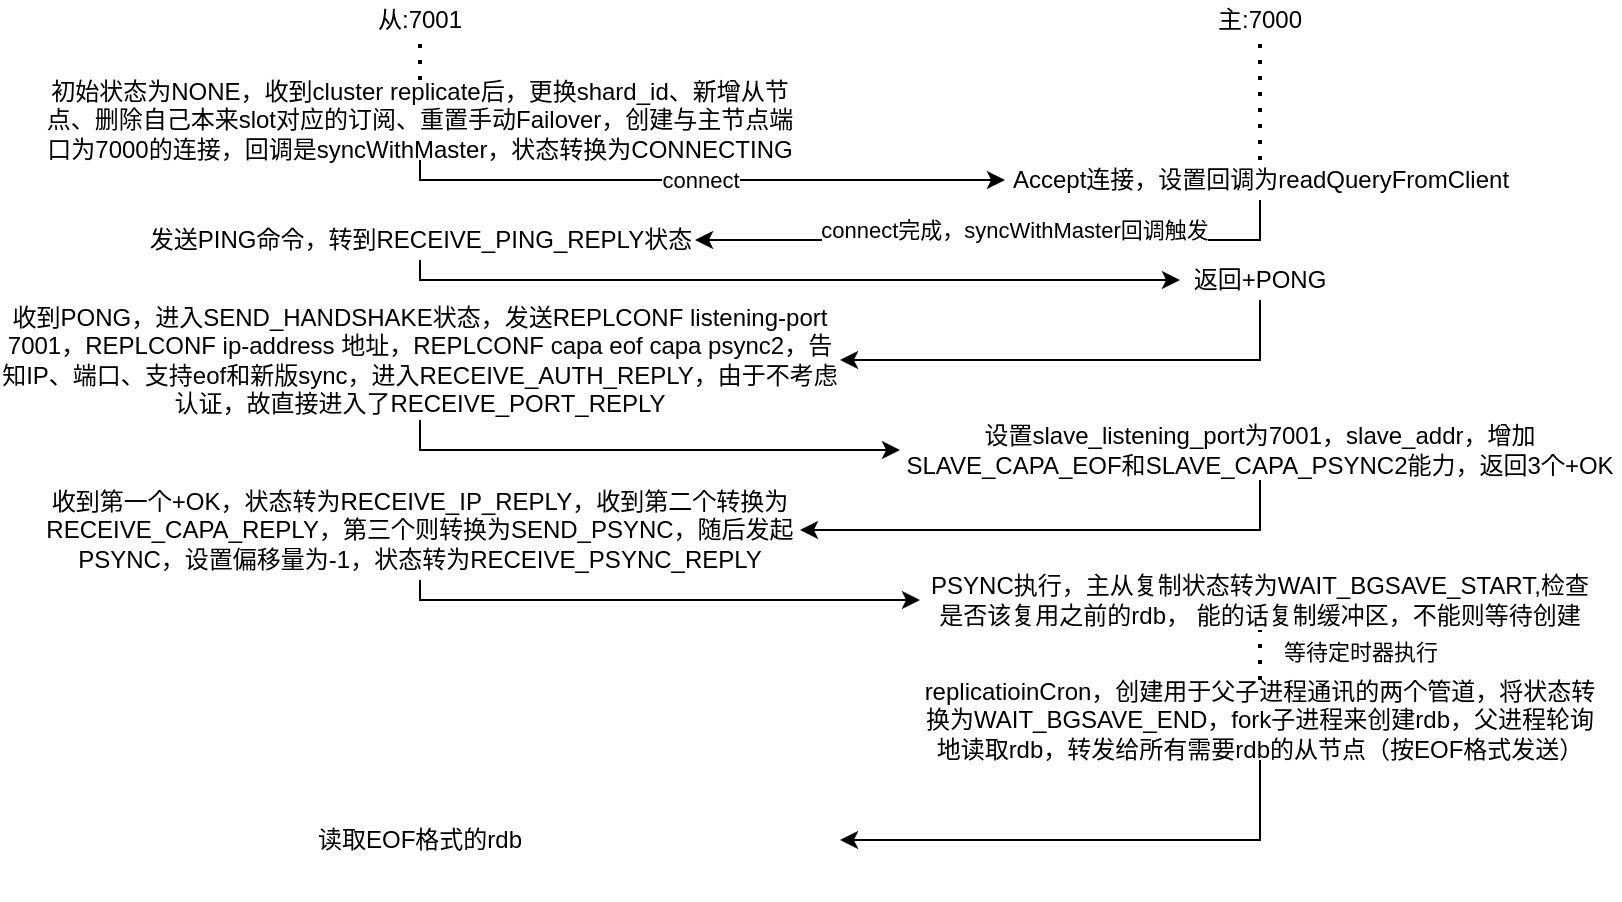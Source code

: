 <mxfile version="24.7.10">
  <diagram name="Page-1" id="2YBvvXClWsGukQMizWep">
    <mxGraphModel dx="1237" dy="691" grid="1" gridSize="10" guides="1" tooltips="1" connect="1" arrows="1" fold="1" page="1" pageScale="1" pageWidth="850" pageHeight="1100" math="0" shadow="0">
      <root>
        <mxCell id="0" />
        <mxCell id="1" parent="0" />
        <mxCell id="uTmtSbhfa73AENKRCiW3-1" value="从:7001" style="text;html=1;align=center;verticalAlign=middle;whiteSpace=wrap;rounded=0;" parent="1" vertex="1">
          <mxGeometry x="190" y="20" width="60" height="20" as="geometry" />
        </mxCell>
        <mxCell id="uTmtSbhfa73AENKRCiW3-2" value="主:7000" style="text;html=1;align=center;verticalAlign=middle;whiteSpace=wrap;rounded=0;" parent="1" vertex="1">
          <mxGeometry x="610" y="20" width="60" height="20" as="geometry" />
        </mxCell>
        <mxCell id="uTmtSbhfa73AENKRCiW3-7" style="edgeStyle=orthogonalEdgeStyle;rounded=0;orthogonalLoop=1;jettySize=auto;html=1;entryX=0;entryY=0.5;entryDx=0;entryDy=0;exitX=0.5;exitY=1;exitDx=0;exitDy=0;" parent="1" source="uTmtSbhfa73AENKRCiW3-3" target="uTmtSbhfa73AENKRCiW3-6" edge="1">
          <mxGeometry relative="1" as="geometry">
            <Array as="points">
              <mxPoint x="220" y="110" />
            </Array>
          </mxGeometry>
        </mxCell>
        <mxCell id="uTmtSbhfa73AENKRCiW3-8" value="connect" style="edgeLabel;html=1;align=center;verticalAlign=middle;resizable=0;points=[];" parent="uTmtSbhfa73AENKRCiW3-7" vertex="1" connectable="0">
          <mxGeometry x="-0.146" y="-1" relative="1" as="geometry">
            <mxPoint x="21" y="-1" as="offset" />
          </mxGeometry>
        </mxCell>
        <mxCell id="uTmtSbhfa73AENKRCiW3-3" value="初始状态为NONE，收到cluster replicate后，更换shard_id、新增从节点、删除自己本来slot对应的订阅、重置手动Failover，创建与主节点端口为7000的连接，回调是syncWithMaster，状态转换为CONNECTING" style="text;html=1;align=center;verticalAlign=middle;whiteSpace=wrap;rounded=0;" parent="1" vertex="1">
          <mxGeometry x="30" y="60" width="380" height="40" as="geometry" />
        </mxCell>
        <mxCell id="uTmtSbhfa73AENKRCiW3-11" style="edgeStyle=orthogonalEdgeStyle;rounded=0;orthogonalLoop=1;jettySize=auto;html=1;entryX=0;entryY=0.5;entryDx=0;entryDy=0;exitX=0.5;exitY=1;exitDx=0;exitDy=0;" parent="1" source="uTmtSbhfa73AENKRCiW3-5" target="uTmtSbhfa73AENKRCiW3-12" edge="1">
          <mxGeometry relative="1" as="geometry">
            <mxPoint x="640" y="270" as="targetPoint" />
            <Array as="points">
              <mxPoint x="220" y="160" />
              <mxPoint x="600" y="160" />
            </Array>
          </mxGeometry>
        </mxCell>
        <mxCell id="uTmtSbhfa73AENKRCiW3-5" value="发送PING命令，转到RECEIVE_PING_REPLY状态" style="text;html=1;align=center;verticalAlign=middle;whiteSpace=wrap;rounded=0;" parent="1" vertex="1">
          <mxGeometry x="82.5" y="130" width="275" height="20" as="geometry" />
        </mxCell>
        <mxCell id="uTmtSbhfa73AENKRCiW3-9" style="edgeStyle=orthogonalEdgeStyle;rounded=0;orthogonalLoop=1;jettySize=auto;html=1;exitX=0.5;exitY=1;exitDx=0;exitDy=0;entryX=1;entryY=0.5;entryDx=0;entryDy=0;" parent="1" source="uTmtSbhfa73AENKRCiW3-6" target="uTmtSbhfa73AENKRCiW3-5" edge="1">
          <mxGeometry relative="1" as="geometry">
            <Array as="points">
              <mxPoint x="640" y="140" />
            </Array>
          </mxGeometry>
        </mxCell>
        <mxCell id="uTmtSbhfa73AENKRCiW3-10" value="connect完成，syncWithMaster回调触发" style="edgeLabel;html=1;align=center;verticalAlign=middle;resizable=0;points=[];" parent="uTmtSbhfa73AENKRCiW3-9" vertex="1" connectable="0">
          <mxGeometry x="0.61" y="-1" relative="1" as="geometry">
            <mxPoint x="100" y="-4" as="offset" />
          </mxGeometry>
        </mxCell>
        <mxCell id="uTmtSbhfa73AENKRCiW3-6" value="Accept连接，设置回调为readQueryFromClient" style="text;html=1;align=center;verticalAlign=middle;whiteSpace=wrap;rounded=0;" parent="1" vertex="1">
          <mxGeometry x="512.5" y="100" width="255" height="20" as="geometry" />
        </mxCell>
        <mxCell id="ilX25yQ41fgXcGCMx8rG-4" style="edgeStyle=orthogonalEdgeStyle;rounded=0;orthogonalLoop=1;jettySize=auto;html=1;entryX=1;entryY=0.5;entryDx=0;entryDy=0;exitX=0.5;exitY=1;exitDx=0;exitDy=0;" parent="1" source="uTmtSbhfa73AENKRCiW3-12" target="ilX25yQ41fgXcGCMx8rG-11" edge="1">
          <mxGeometry relative="1" as="geometry">
            <mxPoint x="410" y="200" as="targetPoint" />
            <mxPoint x="705" y="180" as="sourcePoint" />
            <Array as="points">
              <mxPoint x="640" y="200" />
            </Array>
          </mxGeometry>
        </mxCell>
        <mxCell id="uTmtSbhfa73AENKRCiW3-12" value="返回+PONG" style="text;html=1;align=center;verticalAlign=middle;whiteSpace=wrap;rounded=0;" parent="1" vertex="1">
          <mxGeometry x="600" y="150" width="80" height="20" as="geometry" />
        </mxCell>
        <mxCell id="uTmtSbhfa73AENKRCiW3-14" value="" style="endArrow=none;dashed=1;html=1;dashPattern=1 3;strokeWidth=2;rounded=0;entryX=0.5;entryY=1;entryDx=0;entryDy=0;exitX=0.5;exitY=0;exitDx=0;exitDy=0;" parent="1" source="uTmtSbhfa73AENKRCiW3-3" target="uTmtSbhfa73AENKRCiW3-1" edge="1">
          <mxGeometry width="50" height="50" relative="1" as="geometry">
            <mxPoint x="390" y="330" as="sourcePoint" />
            <mxPoint x="440" y="280" as="targetPoint" />
          </mxGeometry>
        </mxCell>
        <mxCell id="uTmtSbhfa73AENKRCiW3-15" value="" style="endArrow=none;dashed=1;html=1;dashPattern=1 3;strokeWidth=2;rounded=0;entryX=0.5;entryY=1;entryDx=0;entryDy=0;exitX=0.5;exitY=0;exitDx=0;exitDy=0;" parent="1" source="uTmtSbhfa73AENKRCiW3-6" target="uTmtSbhfa73AENKRCiW3-2" edge="1">
          <mxGeometry width="50" height="50" relative="1" as="geometry">
            <mxPoint x="230" y="70" as="sourcePoint" />
            <mxPoint x="230" y="50" as="targetPoint" />
          </mxGeometry>
        </mxCell>
        <mxCell id="ilX25yQ41fgXcGCMx8rG-15" style="edgeStyle=orthogonalEdgeStyle;rounded=0;orthogonalLoop=1;jettySize=auto;html=1;entryX=1;entryY=0.5;entryDx=0;entryDy=0;exitX=0.5;exitY=1;exitDx=0;exitDy=0;" parent="1" source="ilX25yQ41fgXcGCMx8rG-8" target="ilX25yQ41fgXcGCMx8rG-14" edge="1">
          <mxGeometry relative="1" as="geometry">
            <mxPoint x="640" y="260" as="sourcePoint" />
            <Array as="points">
              <mxPoint x="640" y="285" />
              <mxPoint x="410" y="285" />
            </Array>
          </mxGeometry>
        </mxCell>
        <mxCell id="ilX25yQ41fgXcGCMx8rG-8" value="设置slave_listening_port为7001，slave_addr，增加SLAVE_CAPA_EOF和&lt;span style=&quot;background-color: initial; font-size: 12px;&quot;&gt;SLAVE_CAPA_PSYNC2&lt;/span&gt;能力，返回3个+OK" style="text;html=1;align=center;verticalAlign=middle;whiteSpace=wrap;rounded=0;" parent="1" vertex="1">
          <mxGeometry x="460" y="230" width="360" height="30" as="geometry" />
        </mxCell>
        <mxCell id="ilX25yQ41fgXcGCMx8rG-13" style="edgeStyle=orthogonalEdgeStyle;rounded=0;orthogonalLoop=1;jettySize=auto;html=1;entryX=0;entryY=0.5;entryDx=0;entryDy=0;" parent="1" source="ilX25yQ41fgXcGCMx8rG-11" target="ilX25yQ41fgXcGCMx8rG-8" edge="1">
          <mxGeometry relative="1" as="geometry">
            <mxPoint x="443.13" y="245" as="targetPoint" />
            <Array as="points">
              <mxPoint x="220" y="245" />
            </Array>
          </mxGeometry>
        </mxCell>
        <mxCell id="ilX25yQ41fgXcGCMx8rG-11" value="收到PONG，进入SEND_HANDSHAKE状态，发送REPLCONF listening-port 7001，REPLCONF ip-address 地址，REPLCONF capa eof capa psync2，告知IP、端口、支持eof和新版sync，进入RECEIVE_AUTH_REPLY，由于不考虑认证，故直接进入了RECEIVE_PORT_REPLY" style="text;html=1;align=center;verticalAlign=middle;whiteSpace=wrap;rounded=0;" parent="1" vertex="1">
          <mxGeometry x="10" y="170" width="420" height="60" as="geometry" />
        </mxCell>
        <mxCell id="ilX25yQ41fgXcGCMx8rG-16" style="edgeStyle=orthogonalEdgeStyle;rounded=0;orthogonalLoop=1;jettySize=auto;html=1;entryX=0;entryY=0.5;entryDx=0;entryDy=0;" parent="1" source="ilX25yQ41fgXcGCMx8rG-14" target="ilX25yQ41fgXcGCMx8rG-17" edge="1">
          <mxGeometry relative="1" as="geometry">
            <mxPoint x="380" y="360" as="targetPoint" />
            <Array as="points">
              <mxPoint x="220" y="320" />
              <mxPoint x="470" y="320" />
            </Array>
          </mxGeometry>
        </mxCell>
        <mxCell id="ilX25yQ41fgXcGCMx8rG-14" value="收到第一个+OK，状态转为RECEIVE_IP_REPLY，收到第二个转换为RECEIVE_CAPA_REPLY，第三个则转换为SEND_PSYNC，随后发起PSYNC，设置偏移量为-1，状态转为RECEIVE_PSYNC_REPLY" style="text;html=1;align=center;verticalAlign=middle;whiteSpace=wrap;rounded=0;" parent="1" vertex="1">
          <mxGeometry x="30" y="260" width="380" height="50" as="geometry" />
        </mxCell>
        <mxCell id="ilX25yQ41fgXcGCMx8rG-17" value="PSYNC执行，主从复制状态转为WAIT_BGSAVE_START,检查是否该复用之前的rdb， 能的话复制缓冲区，不能则等待创建" style="text;html=1;align=center;verticalAlign=middle;whiteSpace=wrap;rounded=0;" parent="1" vertex="1">
          <mxGeometry x="469.99" y="305" width="340" height="30" as="geometry" />
        </mxCell>
        <mxCell id="zpOEcCge8EpzeLe-TnQs-3" style="edgeStyle=orthogonalEdgeStyle;rounded=0;orthogonalLoop=1;jettySize=auto;html=1;entryX=1;entryY=0.5;entryDx=0;entryDy=0;exitX=0.5;exitY=1;exitDx=0;exitDy=0;" edge="1" parent="1" source="LGcpo6t_XS2GsdhRApcy-3" target="zpOEcCge8EpzeLe-TnQs-5">
          <mxGeometry relative="1" as="geometry">
            <mxPoint x="220" y="430" as="targetPoint" />
          </mxGeometry>
        </mxCell>
        <mxCell id="LGcpo6t_XS2GsdhRApcy-3" value="replicatioinCron，创建用于父子进程通讯的两个管道，将状态转换为WAIT_BGSAVE_END，fork子进程来创建rdb，父进程轮询地读取rdb，转发给所有需要rdb的从节点（按EOF格式发送）" style="text;html=1;align=center;verticalAlign=middle;whiteSpace=wrap;rounded=0;" parent="1" vertex="1">
          <mxGeometry x="470" y="360" width="340" height="40" as="geometry" />
        </mxCell>
        <mxCell id="LGcpo6t_XS2GsdhRApcy-4" value="" style="endArrow=none;dashed=1;html=1;dashPattern=1 3;strokeWidth=2;rounded=0;entryX=0.5;entryY=1;entryDx=0;entryDy=0;exitX=0.5;exitY=0;exitDx=0;exitDy=0;" parent="1" source="LGcpo6t_XS2GsdhRApcy-3" target="ilX25yQ41fgXcGCMx8rG-17" edge="1">
          <mxGeometry width="50" height="50" relative="1" as="geometry">
            <mxPoint x="680" y="380" as="sourcePoint" />
            <mxPoint x="680" y="320" as="targetPoint" />
          </mxGeometry>
        </mxCell>
        <mxCell id="zpOEcCge8EpzeLe-TnQs-2" value="等待定时器执行" style="edgeLabel;html=1;align=center;verticalAlign=middle;resizable=0;points=[];" vertex="1" connectable="0" parent="LGcpo6t_XS2GsdhRApcy-4">
          <mxGeometry x="0.113" relative="1" as="geometry">
            <mxPoint x="50" as="offset" />
          </mxGeometry>
        </mxCell>
        <mxCell id="zpOEcCge8EpzeLe-TnQs-5" value="读取EOF格式的rdb" style="text;html=1;align=center;verticalAlign=middle;whiteSpace=wrap;rounded=0;" vertex="1" parent="1">
          <mxGeometry x="10" y="410" width="420" height="60" as="geometry" />
        </mxCell>
      </root>
    </mxGraphModel>
  </diagram>
</mxfile>

